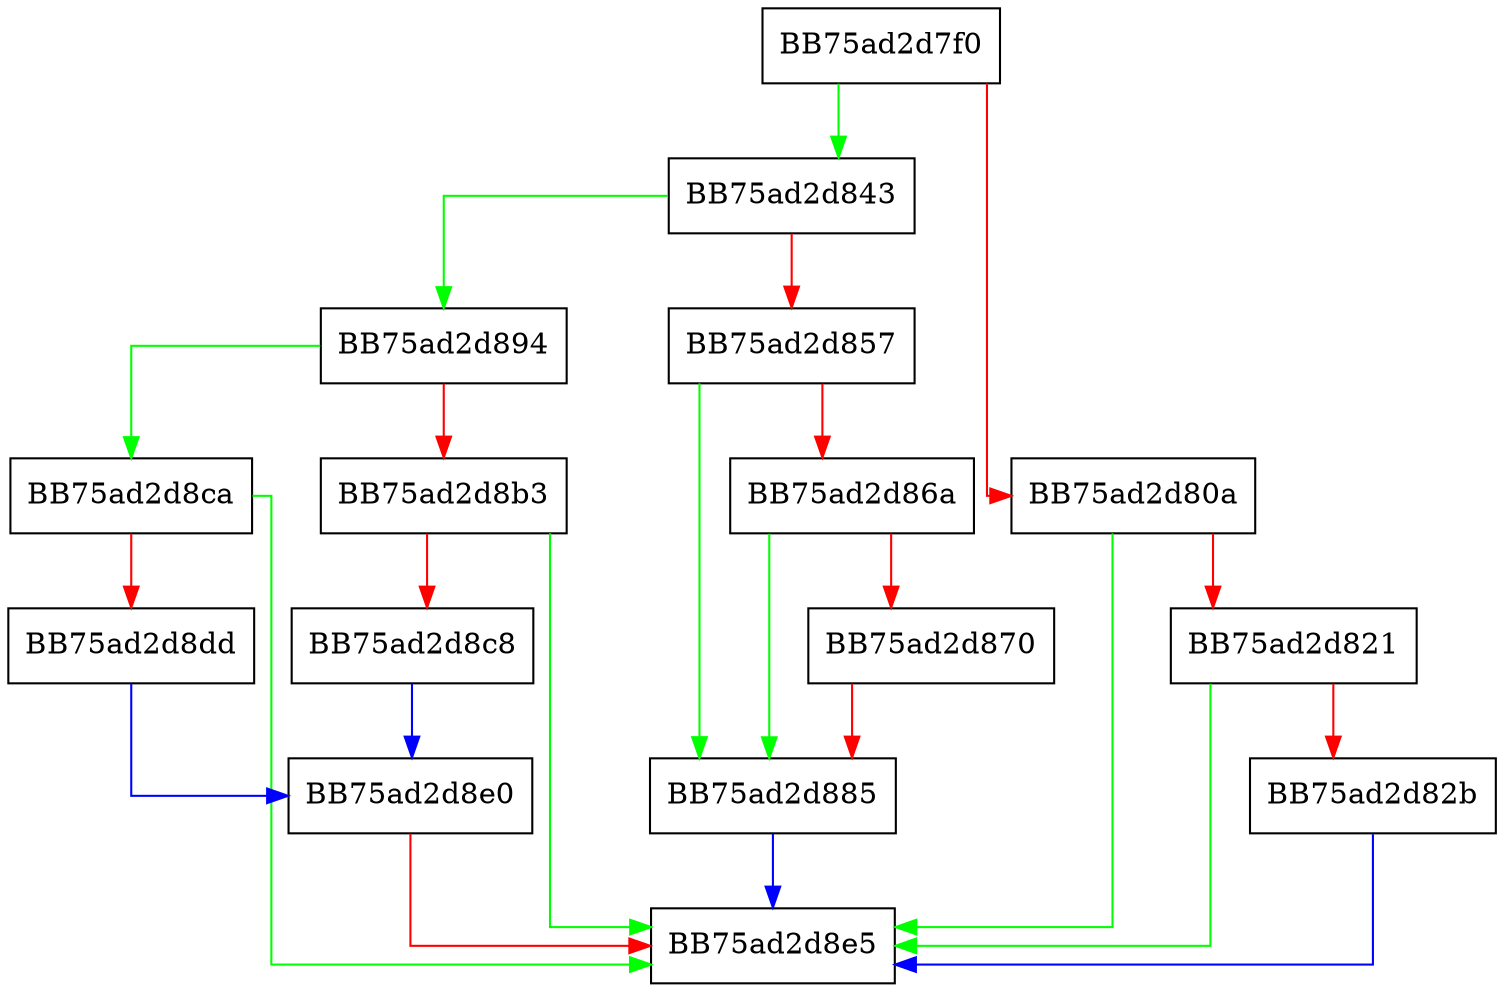 digraph LuaFfrDriverSwap {
  node [shape="box"];
  graph [splines=ortho];
  BB75ad2d7f0 -> BB75ad2d843 [color="green"];
  BB75ad2d7f0 -> BB75ad2d80a [color="red"];
  BB75ad2d80a -> BB75ad2d8e5 [color="green"];
  BB75ad2d80a -> BB75ad2d821 [color="red"];
  BB75ad2d821 -> BB75ad2d8e5 [color="green"];
  BB75ad2d821 -> BB75ad2d82b [color="red"];
  BB75ad2d82b -> BB75ad2d8e5 [color="blue"];
  BB75ad2d843 -> BB75ad2d894 [color="green"];
  BB75ad2d843 -> BB75ad2d857 [color="red"];
  BB75ad2d857 -> BB75ad2d885 [color="green"];
  BB75ad2d857 -> BB75ad2d86a [color="red"];
  BB75ad2d86a -> BB75ad2d885 [color="green"];
  BB75ad2d86a -> BB75ad2d870 [color="red"];
  BB75ad2d870 -> BB75ad2d885 [color="red"];
  BB75ad2d885 -> BB75ad2d8e5 [color="blue"];
  BB75ad2d894 -> BB75ad2d8ca [color="green"];
  BB75ad2d894 -> BB75ad2d8b3 [color="red"];
  BB75ad2d8b3 -> BB75ad2d8e5 [color="green"];
  BB75ad2d8b3 -> BB75ad2d8c8 [color="red"];
  BB75ad2d8c8 -> BB75ad2d8e0 [color="blue"];
  BB75ad2d8ca -> BB75ad2d8e5 [color="green"];
  BB75ad2d8ca -> BB75ad2d8dd [color="red"];
  BB75ad2d8dd -> BB75ad2d8e0 [color="blue"];
  BB75ad2d8e0 -> BB75ad2d8e5 [color="red"];
}